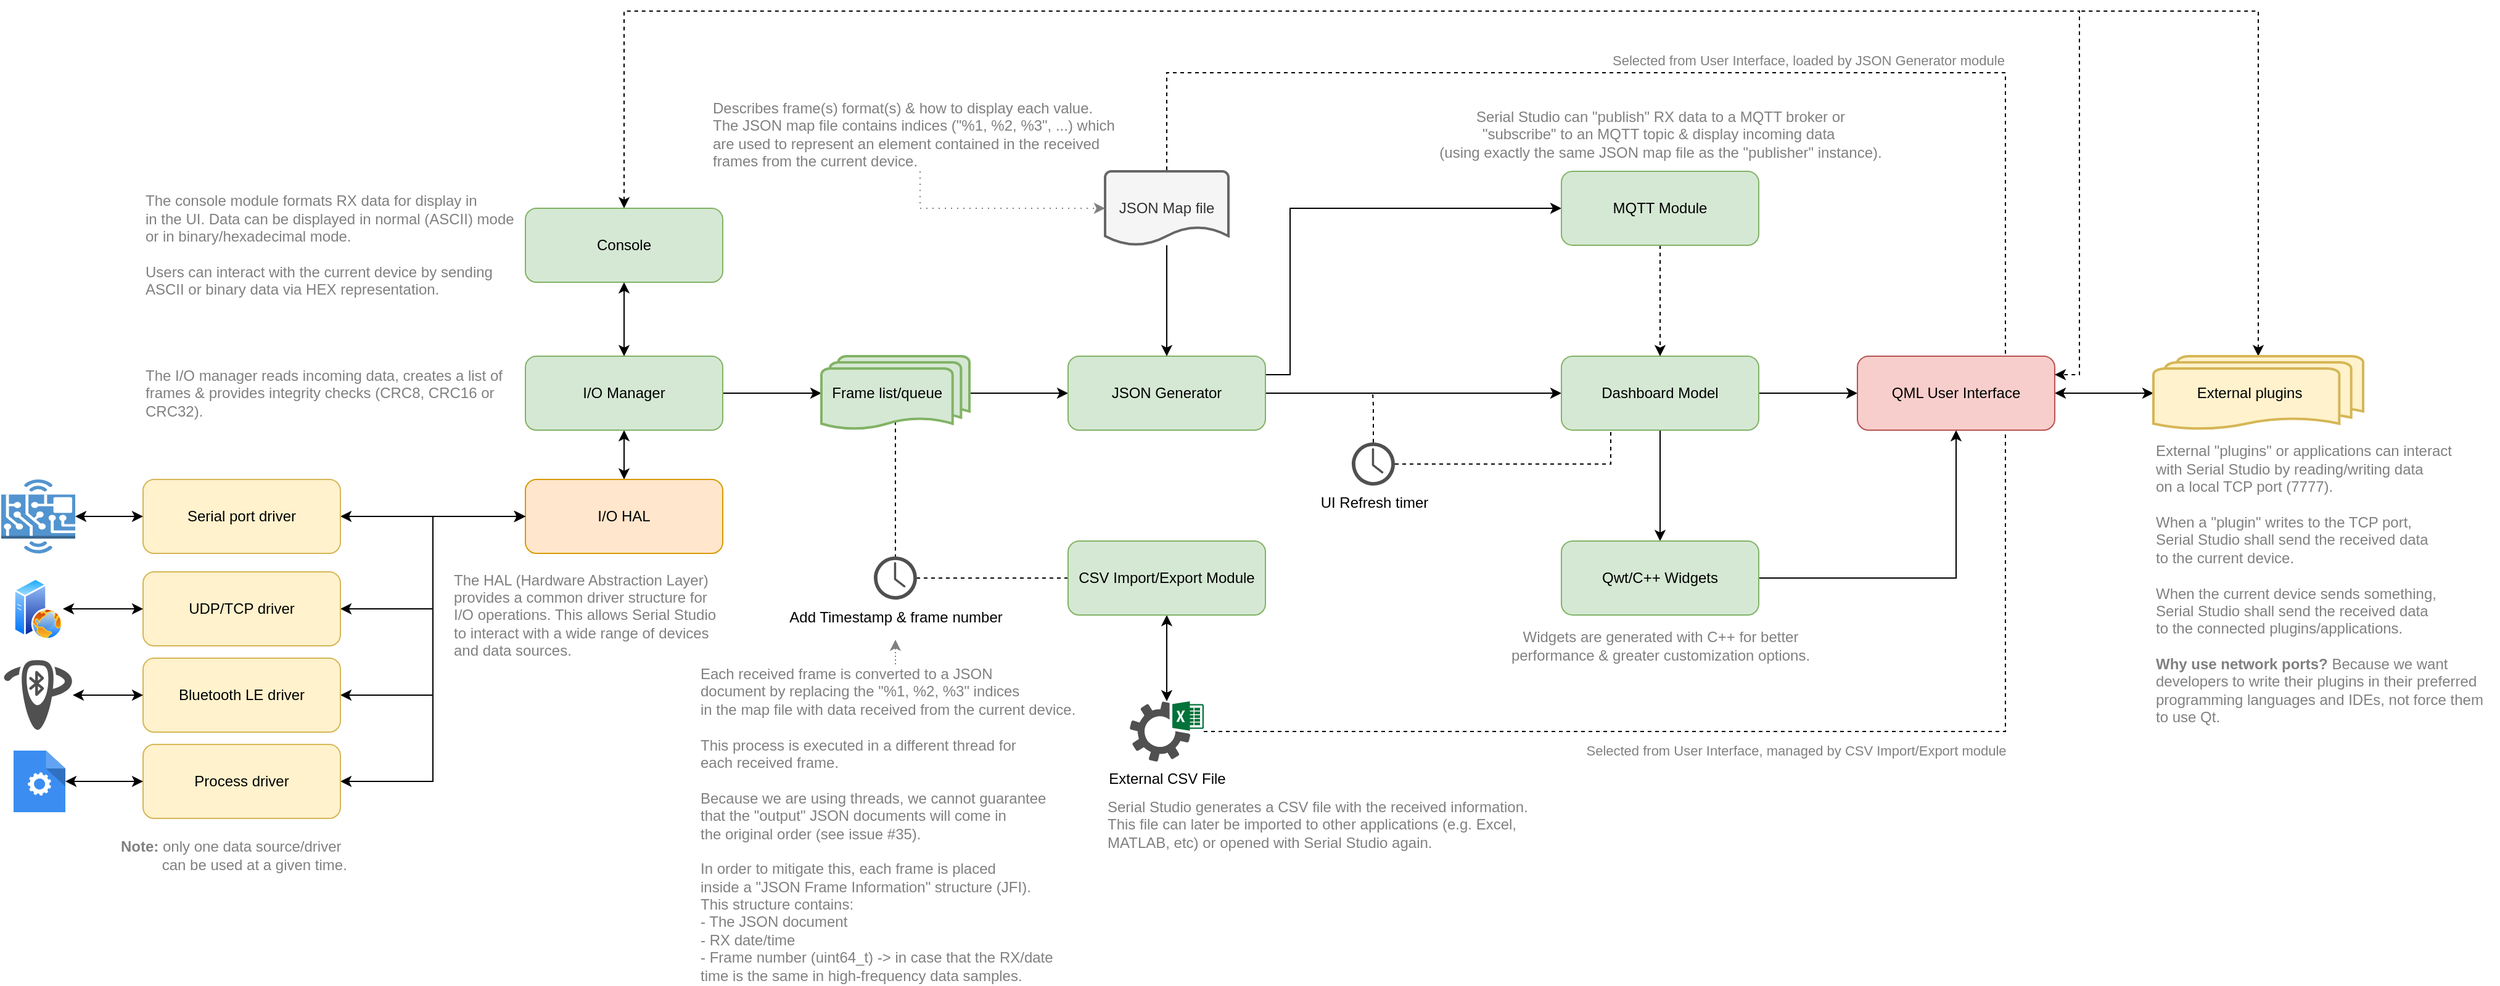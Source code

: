 <mxfile version="16.5.1" type="device"><diagram id="tiPRVdgSWE0wsroL0zit" name="Page-1"><mxGraphModel dx="3455" dy="2718" grid="1" gridSize="10" guides="1" tooltips="1" connect="1" arrows="1" fold="1" page="1" pageScale="1" pageWidth="850" pageHeight="1100" math="0" shadow="0"><root><mxCell id="0"/><mxCell id="1" parent="0"/><mxCell id="qFKFWy_K2IXLb1zbguNS-10" style="edgeStyle=orthogonalEdgeStyle;rounded=0;orthogonalLoop=1;jettySize=auto;html=1;exitX=1;exitY=0.5;exitDx=0;exitDy=0;entryX=0;entryY=0.5;entryDx=0;entryDy=0;entryPerimeter=0;" parent="1" source="qFKFWy_K2IXLb1zbguNS-3" target="qFKFWy_K2IXLb1zbguNS-9" edge="1"><mxGeometry relative="1" as="geometry"/></mxCell><mxCell id="lEAEv5EHsdGdw7yHSiTS-6" style="edgeStyle=orthogonalEdgeStyle;rounded=0;orthogonalLoop=1;jettySize=auto;html=1;exitX=0.5;exitY=1;exitDx=0;exitDy=0;entryX=0.5;entryY=0;entryDx=0;entryDy=0;startArrow=classic;startFill=1;" edge="1" parent="1" source="qFKFWy_K2IXLb1zbguNS-3" target="lEAEv5EHsdGdw7yHSiTS-5"><mxGeometry relative="1" as="geometry"/></mxCell><mxCell id="qFKFWy_K2IXLb1zbguNS-3" value="I/O Manager" style="rounded=1;whiteSpace=wrap;html=1;fillColor=#d5e8d4;strokeColor=#82b366;" parent="1" vertex="1"><mxGeometry x="120" y="210" width="160" height="60" as="geometry"/></mxCell><mxCell id="qFKFWy_K2IXLb1zbguNS-12" style="edgeStyle=orthogonalEdgeStyle;rounded=0;orthogonalLoop=1;jettySize=auto;html=1;exitX=1;exitY=0.5;exitDx=0;exitDy=0;exitPerimeter=0;entryX=0;entryY=0.5;entryDx=0;entryDy=0;" parent="1" source="qFKFWy_K2IXLb1zbguNS-9" target="qFKFWy_K2IXLb1zbguNS-11" edge="1"><mxGeometry relative="1" as="geometry"/></mxCell><mxCell id="qFKFWy_K2IXLb1zbguNS-15" style="edgeStyle=orthogonalEdgeStyle;rounded=0;orthogonalLoop=1;jettySize=auto;html=1;exitX=0.5;exitY=0.88;exitDx=0;exitDy=0;exitPerimeter=0;endArrow=none;endFill=0;dashed=1;" parent="1" source="qFKFWy_K2IXLb1zbguNS-9" target="qFKFWy_K2IXLb1zbguNS-13" edge="1"><mxGeometry relative="1" as="geometry"/></mxCell><mxCell id="qFKFWy_K2IXLb1zbguNS-9" value="&amp;nbsp; Frame list/queue" style="strokeWidth=2;html=1;shape=mxgraph.flowchart.multi-document;whiteSpace=wrap;align=left;fillColor=#d5e8d4;strokeColor=#82b366;" parent="1" vertex="1"><mxGeometry x="360" y="210" width="120" height="60" as="geometry"/></mxCell><mxCell id="qFKFWy_K2IXLb1zbguNS-24" style="edgeStyle=orthogonalEdgeStyle;rounded=0;orthogonalLoop=1;jettySize=auto;html=1;exitX=1;exitY=0.5;exitDx=0;exitDy=0;entryX=0;entryY=0.5;entryDx=0;entryDy=0;startArrow=none;startFill=0;endArrow=classic;endFill=1;" parent="1" source="qFKFWy_K2IXLb1zbguNS-11" target="qFKFWy_K2IXLb1zbguNS-23" edge="1"><mxGeometry relative="1" as="geometry"/></mxCell><mxCell id="Y62L5RUZg1EChcdcrzbo-2" style="edgeStyle=orthogonalEdgeStyle;rounded=0;orthogonalLoop=1;jettySize=auto;html=1;exitX=1;exitY=0.25;exitDx=0;exitDy=0;entryX=0;entryY=0.5;entryDx=0;entryDy=0;" parent="1" source="qFKFWy_K2IXLb1zbguNS-11" target="oEabg2uWV4zz5wmzVeoZ-22" edge="1"><mxGeometry relative="1" as="geometry"><Array as="points"><mxPoint x="740" y="225"/><mxPoint x="740" y="90"/></Array></mxGeometry></mxCell><mxCell id="qFKFWy_K2IXLb1zbguNS-11" value="JSON Generator" style="rounded=1;whiteSpace=wrap;html=1;fillColor=#d5e8d4;strokeColor=#82b366;" parent="1" vertex="1"><mxGeometry x="560" y="210" width="160" height="60" as="geometry"/></mxCell><mxCell id="qFKFWy_K2IXLb1zbguNS-13" value="Add Timestamp &amp;amp; frame number" style="pointerEvents=1;shadow=0;dashed=0;html=1;strokeColor=none;fillColor=#505050;labelPosition=center;verticalLabelPosition=bottom;verticalAlign=top;outlineConnect=0;align=center;shape=mxgraph.office.concepts.clock;" parent="1" vertex="1"><mxGeometry x="402.5" y="372.5" width="35" height="35" as="geometry"/></mxCell><mxCell id="qFKFWy_K2IXLb1zbguNS-16" style="edgeStyle=orthogonalEdgeStyle;rounded=0;orthogonalLoop=1;jettySize=auto;html=1;exitX=0;exitY=0.5;exitDx=0;exitDy=0;endArrow=none;endFill=0;dashed=1;" parent="1" source="qFKFWy_K2IXLb1zbguNS-14" target="qFKFWy_K2IXLb1zbguNS-13" edge="1"><mxGeometry relative="1" as="geometry"/></mxCell><mxCell id="qFKFWy_K2IXLb1zbguNS-18" style="edgeStyle=orthogonalEdgeStyle;rounded=0;orthogonalLoop=1;jettySize=auto;html=1;exitX=0.5;exitY=1;exitDx=0;exitDy=0;startArrow=classic;startFill=1;" parent="1" source="qFKFWy_K2IXLb1zbguNS-14" target="qFKFWy_K2IXLb1zbguNS-17" edge="1"><mxGeometry relative="1" as="geometry"/></mxCell><mxCell id="qFKFWy_K2IXLb1zbguNS-14" value="CSV Import/Export Module" style="rounded=1;whiteSpace=wrap;html=1;fillColor=#d5e8d4;strokeColor=#82b366;" parent="1" vertex="1"><mxGeometry x="560" y="360" width="160" height="60" as="geometry"/></mxCell><mxCell id="qFKFWy_K2IXLb1zbguNS-39" value="" style="edgeStyle=orthogonalEdgeStyle;rounded=0;orthogonalLoop=1;jettySize=auto;html=1;dashed=1;startArrow=none;startFill=0;endArrow=none;endFill=0;entryX=0.75;entryY=1;entryDx=0;entryDy=0;" parent="1" source="qFKFWy_K2IXLb1zbguNS-17" target="qFKFWy_K2IXLb1zbguNS-29" edge="1"><mxGeometry relative="1" as="geometry"><mxPoint x="720" y="514.5" as="targetPoint"/></mxGeometry></mxCell><mxCell id="qFKFWy_K2IXLb1zbguNS-17" value="External CSV File" style="pointerEvents=1;shadow=0;dashed=0;html=1;strokeColor=none;fillColor=#505050;labelPosition=center;verticalLabelPosition=bottom;verticalAlign=top;outlineConnect=0;align=center;shape=mxgraph.office.services.excel_services;" parent="1" vertex="1"><mxGeometry x="610" y="490" width="60" height="49" as="geometry"/></mxCell><mxCell id="qFKFWy_K2IXLb1zbguNS-22" value="" style="edgeStyle=orthogonalEdgeStyle;rounded=0;orthogonalLoop=1;jettySize=auto;html=1;startArrow=none;startFill=0;endArrow=classic;endFill=1;" parent="1" source="qFKFWy_K2IXLb1zbguNS-21" target="qFKFWy_K2IXLb1zbguNS-11" edge="1"><mxGeometry relative="1" as="geometry"/></mxCell><mxCell id="qFKFWy_K2IXLb1zbguNS-21" value="JSON Map file" style="strokeWidth=2;html=1;shape=mxgraph.flowchart.document2;whiteSpace=wrap;size=0.25;fillColor=#f5f5f5;strokeColor=#666666;fontColor=#333333;" parent="1" vertex="1"><mxGeometry x="590" y="60" width="100" height="60" as="geometry"/></mxCell><mxCell id="qFKFWy_K2IXLb1zbguNS-28" style="edgeStyle=orthogonalEdgeStyle;rounded=0;orthogonalLoop=1;jettySize=auto;html=1;exitX=0.5;exitY=1;exitDx=0;exitDy=0;entryX=0.5;entryY=0;entryDx=0;entryDy=0;startArrow=none;startFill=0;endArrow=classic;endFill=1;" parent="1" source="qFKFWy_K2IXLb1zbguNS-23" target="qFKFWy_K2IXLb1zbguNS-26" edge="1"><mxGeometry relative="1" as="geometry"/></mxCell><mxCell id="qFKFWy_K2IXLb1zbguNS-30" style="edgeStyle=orthogonalEdgeStyle;rounded=0;orthogonalLoop=1;jettySize=auto;html=1;exitX=1;exitY=0.5;exitDx=0;exitDy=0;entryX=0;entryY=0.5;entryDx=0;entryDy=0;startArrow=none;startFill=0;endArrow=classic;endFill=1;" parent="1" source="qFKFWy_K2IXLb1zbguNS-23" target="qFKFWy_K2IXLb1zbguNS-29" edge="1"><mxGeometry relative="1" as="geometry"/></mxCell><mxCell id="qFKFWy_K2IXLb1zbguNS-23" value="Dashboard Model" style="rounded=1;whiteSpace=wrap;html=1;fillColor=#d5e8d4;strokeColor=#82b366;" parent="1" vertex="1"><mxGeometry x="960" y="210" width="160" height="60" as="geometry"/></mxCell><mxCell id="qFKFWy_K2IXLb1zbguNS-32" style="edgeStyle=orthogonalEdgeStyle;rounded=0;orthogonalLoop=1;jettySize=auto;html=1;exitX=1;exitY=0.5;exitDx=0;exitDy=0;entryX=0.5;entryY=1;entryDx=0;entryDy=0;startArrow=none;startFill=0;endArrow=classic;endFill=1;" parent="1" source="qFKFWy_K2IXLb1zbguNS-26" target="qFKFWy_K2IXLb1zbguNS-29" edge="1"><mxGeometry relative="1" as="geometry"/></mxCell><mxCell id="qFKFWy_K2IXLb1zbguNS-26" value="Qwt/C++ Widgets" style="rounded=1;whiteSpace=wrap;html=1;fillColor=#d5e8d4;strokeColor=#82b366;" parent="1" vertex="1"><mxGeometry x="960" y="360" width="160" height="60" as="geometry"/></mxCell><mxCell id="qFKFWy_K2IXLb1zbguNS-34" style="edgeStyle=orthogonalEdgeStyle;rounded=0;orthogonalLoop=1;jettySize=auto;html=1;exitX=1;exitY=0.5;exitDx=0;exitDy=0;entryX=0;entryY=0.5;entryDx=0;entryDy=0;entryPerimeter=0;startArrow=classic;startFill=1;endArrow=classic;endFill=1;" parent="1" source="qFKFWy_K2IXLb1zbguNS-29" target="qFKFWy_K2IXLb1zbguNS-33" edge="1"><mxGeometry relative="1" as="geometry"/></mxCell><mxCell id="qFKFWy_K2IXLb1zbguNS-36" style="edgeStyle=orthogonalEdgeStyle;rounded=0;orthogonalLoop=1;jettySize=auto;html=1;exitX=0.5;exitY=0;exitDx=0;exitDy=0;entryX=0.5;entryY=0;entryDx=0;entryDy=0;entryPerimeter=0;startArrow=none;startFill=0;endArrow=none;endFill=0;dashed=1;" parent="1" source="qFKFWy_K2IXLb1zbguNS-29" target="qFKFWy_K2IXLb1zbguNS-21" edge="1"><mxGeometry relative="1" as="geometry"><Array as="points"><mxPoint x="1320" y="210"/><mxPoint x="1320" y="-20"/><mxPoint x="640" y="-20"/></Array></mxGeometry></mxCell><mxCell id="qFKFWy_K2IXLb1zbguNS-48" value="Selected from User Interface, loaded by JSON Generator module" style="edgeLabel;html=1;align=center;verticalAlign=middle;resizable=0;points=[];fontColor=#808080;" parent="qFKFWy_K2IXLb1zbguNS-36" vertex="1" connectable="0"><mxGeometry x="-0.171" y="1" relative="1" as="geometry"><mxPoint x="-3" y="-11" as="offset"/></mxGeometry></mxCell><mxCell id="qFKFWy_K2IXLb1zbguNS-29" value="QML User Interface" style="rounded=1;whiteSpace=wrap;html=1;fillColor=#f8cecc;strokeColor=#b85450;" parent="1" vertex="1"><mxGeometry x="1200" y="210" width="160" height="60" as="geometry"/></mxCell><mxCell id="oEabg2uWV4zz5wmzVeoZ-32" style="edgeStyle=orthogonalEdgeStyle;rounded=0;orthogonalLoop=1;jettySize=auto;html=1;exitX=0.5;exitY=0;exitDx=0;exitDy=0;exitPerimeter=0;dashed=1;fontColor=#808080;startArrow=classic;startFill=1;endArrow=none;endFill=0;" parent="1" source="qFKFWy_K2IXLb1zbguNS-33" edge="1"><mxGeometry relative="1" as="geometry"><mxPoint x="1380" y="-70" as="targetPoint"/><Array as="points"><mxPoint x="1525" y="-70"/></Array></mxGeometry></mxCell><mxCell id="qFKFWy_K2IXLb1zbguNS-33" value="&amp;nbsp; &amp;nbsp; &amp;nbsp; &amp;nbsp; &amp;nbsp; External plugins" style="strokeWidth=2;html=1;shape=mxgraph.flowchart.multi-document;whiteSpace=wrap;align=left;fillColor=#fff2cc;strokeColor=#d6b656;" parent="1" vertex="1"><mxGeometry x="1440" y="210" width="170" height="60" as="geometry"/></mxCell><mxCell id="oEabg2uWV4zz5wmzVeoZ-30" style="edgeStyle=orthogonalEdgeStyle;rounded=0;orthogonalLoop=1;jettySize=auto;html=1;entryX=0;entryY=0.5;entryDx=0;entryDy=0;entryPerimeter=0;dashed=1;fontColor=#808080;startArrow=none;startFill=0;endArrow=classic;endFill=1;dashPattern=1 4;strokeColor=#808080;" parent="1" source="qFKFWy_K2IXLb1zbguNS-43" target="qFKFWy_K2IXLb1zbguNS-21" edge="1"><mxGeometry relative="1" as="geometry"/></mxCell><mxCell id="qFKFWy_K2IXLb1zbguNS-43" value="Describes frame(s) format(s) &amp;amp; how to display each value.&lt;br&gt;&lt;div&gt;The JSON map file contains indices (&quot;%1, %2, %3&quot;, ...) which&lt;/div&gt;&lt;div&gt;are used to represent an element contained in the received&lt;/div&gt;&lt;div&gt;frames from the current device.&lt;/div&gt;" style="text;html=1;align=left;verticalAlign=middle;resizable=0;points=[];autosize=1;fontColor=#808080;" parent="1" vertex="1"><mxGeometry x="270" width="340" height="60" as="geometry"/></mxCell><mxCell id="qFKFWy_K2IXLb1zbguNS-49" value="Selected from User Interface, managed by CSV Import/Export module" style="edgeLabel;html=1;align=center;verticalAlign=middle;resizable=0;points=[];fontColor=#808080;" parent="1" vertex="1" connectable="0"><mxGeometry x="1150.004" y="529.999" as="geometry"/></mxCell><mxCell id="oEabg2uWV4zz5wmzVeoZ-13" value="" style="edgeStyle=orthogonalEdgeStyle;rounded=0;orthogonalLoop=1;jettySize=auto;html=1;startArrow=none;startFill=0;dashed=1;endArrow=none;endFill=0;" parent="1" source="oEabg2uWV4zz5wmzVeoZ-12" edge="1"><mxGeometry relative="1" as="geometry"><mxPoint x="807" y="240" as="targetPoint"/><Array as="points"><mxPoint x="807" y="250"/><mxPoint x="807" y="250"/></Array></mxGeometry></mxCell><mxCell id="oEabg2uWV4zz5wmzVeoZ-15" style="edgeStyle=orthogonalEdgeStyle;rounded=0;orthogonalLoop=1;jettySize=auto;html=1;entryX=0.25;entryY=1;entryDx=0;entryDy=0;dashed=1;startArrow=none;startFill=0;endArrow=none;endFill=0;" parent="1" source="oEabg2uWV4zz5wmzVeoZ-12" target="qFKFWy_K2IXLb1zbguNS-23" edge="1"><mxGeometry relative="1" as="geometry"/></mxCell><mxCell id="oEabg2uWV4zz5wmzVeoZ-12" value="UI Refresh timer" style="pointerEvents=1;shadow=0;dashed=0;html=1;strokeColor=none;fillColor=#505050;labelPosition=center;verticalLabelPosition=bottom;verticalAlign=top;outlineConnect=0;align=center;shape=mxgraph.office.concepts.clock;" parent="1" vertex="1"><mxGeometry x="790" y="280" width="35" height="35" as="geometry"/></mxCell><mxCell id="oEabg2uWV4zz5wmzVeoZ-18" value="&lt;font color=&quot;#808080&quot;&gt;&lt;span&gt;External &quot;plugins&quot; or applications can interact&lt;br&gt;&lt;/span&gt;with Serial Studio by reading/writing data&lt;br&gt;on a local TCP port (7777).&lt;br&gt;&lt;br&gt;When a &quot;plugin&quot; writes to the TCP port,&lt;br&gt;Serial Studio shall send the received data&lt;br&gt;to the current device.&lt;br&gt;&lt;br&gt;When the current device sends something,&lt;br&gt;Serial Studio shall send the received data&amp;nbsp;&lt;br&gt;to the connected plugins/applications.&lt;br&gt;&lt;b&gt;&lt;br&gt;Why use network ports? &lt;/b&gt;Because we want&amp;nbsp;&lt;br&gt;developers to write their plugins in their&amp;nbsp;preferred&lt;br&gt;programming languages and IDEs, not force them&lt;br&gt;to use Qt.&lt;br&gt;&lt;/font&gt;" style="text;html=1;align=left;verticalAlign=middle;resizable=0;points=[];autosize=1;strokeColor=none;fillColor=none;" parent="1" vertex="1"><mxGeometry x="1440" y="280" width="280" height="230" as="geometry"/></mxCell><mxCell id="oEabg2uWV4zz5wmzVeoZ-20" value="" style="edgeStyle=orthogonalEdgeStyle;rounded=0;orthogonalLoop=1;jettySize=auto;html=1;dashed=1;fontColor=#808080;startArrow=none;startFill=0;endArrow=classic;endFill=1;strokeColor=#808080;dashPattern=1 2;" parent="1" source="oEabg2uWV4zz5wmzVeoZ-19" edge="1"><mxGeometry relative="1" as="geometry"><mxPoint x="420" y="440" as="targetPoint"/></mxGeometry></mxCell><mxCell id="oEabg2uWV4zz5wmzVeoZ-19" value="&lt;font color=&quot;#808080&quot;&gt;&lt;span&gt;Each received frame is converted to a JSON&lt;br&gt;document by replacing the &quot;%1, %2, %3&quot; indices&lt;br&gt;in the map file with data received from the current device.&lt;br&gt;&lt;br&gt;This process is executed in a different thread for&lt;br&gt;each received frame.&lt;br&gt;&lt;br&gt;Because we are using threads, we cannot guarantee&lt;br&gt;that the &quot;output&quot; JSON documents will come in&amp;nbsp;&lt;br&gt;the original order (see issue #35).&lt;br&gt;&lt;br&gt;In order to mitigate this, each frame is placed&lt;br&gt;inside a &quot;JSON Frame Information&quot; structure (JFI).&lt;br&gt;This structure contains:&lt;br&gt;- The JSON document&lt;br&gt;- RX date/time&lt;br&gt;- Frame number (uint64_t) -&amp;gt; in case that the RX/date&lt;br&gt;time is the same in high-frequency data samples.&lt;br&gt;&lt;/span&gt;&lt;/font&gt;" style="text;html=1;align=left;verticalAlign=middle;resizable=0;points=[];autosize=1;strokeColor=none;fillColor=none;" parent="1" vertex="1"><mxGeometry x="260" y="460" width="320" height="260" as="geometry"/></mxCell><mxCell id="Y62L5RUZg1EChcdcrzbo-4" style="edgeStyle=orthogonalEdgeStyle;rounded=0;orthogonalLoop=1;jettySize=auto;html=1;exitX=0.5;exitY=1;exitDx=0;exitDy=0;entryX=0.5;entryY=0;entryDx=0;entryDy=0;dashed=1;" parent="1" source="oEabg2uWV4zz5wmzVeoZ-22" target="qFKFWy_K2IXLb1zbguNS-23" edge="1"><mxGeometry relative="1" as="geometry"/></mxCell><mxCell id="oEabg2uWV4zz5wmzVeoZ-22" value="MQTT Module" style="rounded=1;whiteSpace=wrap;html=1;fillColor=#d5e8d4;strokeColor=#82b366;" parent="1" vertex="1"><mxGeometry x="960" y="60" width="160" height="60" as="geometry"/></mxCell><mxCell id="oEabg2uWV4zz5wmzVeoZ-24" value="&lt;div&gt;Serial Studio can &quot;publish&quot; RX data to a MQTT broker or&lt;/div&gt;&lt;div&gt;&quot;subscribe&quot; to an MQTT topic &amp;amp; display incoming data&amp;nbsp;&lt;/div&gt;&lt;div&gt;(using exactly the same JSON map file as the &quot;publisher&quot; instance).&lt;/div&gt;" style="text;html=1;align=center;verticalAlign=middle;resizable=0;points=[];autosize=1;strokeColor=none;fillColor=none;fontColor=#808080;" parent="1" vertex="1"><mxGeometry x="855" y="5" width="370" height="50" as="geometry"/></mxCell><mxCell id="oEabg2uWV4zz5wmzVeoZ-25" value="&lt;font color=&quot;#808080&quot;&gt;&lt;span&gt;Serial Studio generates a CSV file with the received information.&lt;br&gt;This file can later be imported to other applications (e.g. Excel,&lt;br&gt;MATLAB, etc) or opened with Serial Studio again.&lt;br&gt;&lt;/span&gt;&lt;/font&gt;" style="text;html=1;align=left;verticalAlign=middle;resizable=0;points=[];autosize=1;strokeColor=none;fillColor=none;" parent="1" vertex="1"><mxGeometry x="590" y="565" width="360" height="50" as="geometry"/></mxCell><mxCell id="oEabg2uWV4zz5wmzVeoZ-26" value="&lt;font color=&quot;#808080&quot;&gt;&lt;span&gt;The I/O manager reads incoming data, creates a list of&lt;br&gt;frames &amp;amp; provides integrity checks (CRC8, CRC16 or &lt;br&gt;CRC32).&lt;br&gt;&lt;/span&gt;&lt;/font&gt;" style="text;html=1;align=left;verticalAlign=middle;resizable=0;points=[];autosize=1;strokeColor=none;fillColor=none;" parent="1" vertex="1"><mxGeometry x="-190" y="215" width="300" height="50" as="geometry"/></mxCell><mxCell id="oEabg2uWV4zz5wmzVeoZ-28" style="edgeStyle=orthogonalEdgeStyle;rounded=0;orthogonalLoop=1;jettySize=auto;html=1;exitX=0.5;exitY=1;exitDx=0;exitDy=0;entryX=0.5;entryY=0;entryDx=0;entryDy=0;fontColor=#808080;startArrow=classic;startFill=1;endArrow=classic;endFill=1;" parent="1" source="oEabg2uWV4zz5wmzVeoZ-27" target="qFKFWy_K2IXLb1zbguNS-3" edge="1"><mxGeometry relative="1" as="geometry"/></mxCell><mxCell id="oEabg2uWV4zz5wmzVeoZ-29" style="edgeStyle=orthogonalEdgeStyle;rounded=0;orthogonalLoop=1;jettySize=auto;html=1;exitX=0.5;exitY=0;exitDx=0;exitDy=0;entryX=1;entryY=0.25;entryDx=0;entryDy=0;fontColor=#808080;startArrow=classic;startFill=1;endArrow=classic;endFill=1;dashed=1;" parent="1" source="oEabg2uWV4zz5wmzVeoZ-27" target="qFKFWy_K2IXLb1zbguNS-29" edge="1"><mxGeometry relative="1" as="geometry"><Array as="points"><mxPoint x="200" y="-70"/><mxPoint x="1380" y="-70"/><mxPoint x="1380" y="225"/></Array></mxGeometry></mxCell><mxCell id="oEabg2uWV4zz5wmzVeoZ-27" value="Console" style="rounded=1;whiteSpace=wrap;html=1;fillColor=#d5e8d4;strokeColor=#82b366;" parent="1" vertex="1"><mxGeometry x="120" y="90" width="160" height="60" as="geometry"/></mxCell><mxCell id="oEabg2uWV4zz5wmzVeoZ-31" value="&lt;font color=&quot;#808080&quot;&gt;&lt;span&gt;The console module formats RX data for display in&lt;br&gt;in the UI. Data can be displayed in normal (ASCII) mode&lt;br&gt;or in binary/hexadecimal mode.&lt;br&gt;&lt;br&gt;Users can interact with the current device by sending&lt;br&gt;ASCII or binary data via HEX representation.&lt;br&gt;&lt;/span&gt;&lt;/font&gt;" style="text;html=1;align=left;verticalAlign=middle;resizable=0;points=[];autosize=1;strokeColor=none;fillColor=none;" parent="1" vertex="1"><mxGeometry x="-190" y="75" width="310" height="90" as="geometry"/></mxCell><mxCell id="Y62L5RUZg1EChcdcrzbo-3" value="&lt;div&gt;Widgets are generated with C++ for better&lt;/div&gt;&lt;div&gt;performance &amp;amp; greater customization options.&lt;/div&gt;" style="text;html=1;align=center;verticalAlign=middle;resizable=0;points=[];autosize=1;strokeColor=none;fillColor=none;fontColor=#808080;" parent="1" vertex="1"><mxGeometry x="910" y="430" width="260" height="30" as="geometry"/></mxCell><mxCell id="lEAEv5EHsdGdw7yHSiTS-5" value="I/O HAL" style="rounded=1;whiteSpace=wrap;html=1;fillColor=#ffe6cc;strokeColor=#d79b00;" vertex="1" parent="1"><mxGeometry x="120" y="310" width="160" height="60" as="geometry"/></mxCell><mxCell id="lEAEv5EHsdGdw7yHSiTS-14" style="edgeStyle=orthogonalEdgeStyle;rounded=0;orthogonalLoop=1;jettySize=auto;html=1;exitX=1;exitY=0.5;exitDx=0;exitDy=0;entryX=0;entryY=0.5;entryDx=0;entryDy=0;startArrow=classic;startFill=1;" edge="1" parent="1" source="lEAEv5EHsdGdw7yHSiTS-7" target="lEAEv5EHsdGdw7yHSiTS-5"><mxGeometry relative="1" as="geometry"/></mxCell><mxCell id="lEAEv5EHsdGdw7yHSiTS-7" value="Serial port driver" style="rounded=1;whiteSpace=wrap;html=1;fillColor=#fff2cc;strokeColor=#d6b656;" vertex="1" parent="1"><mxGeometry x="-190" y="310" width="160" height="60" as="geometry"/></mxCell><mxCell id="lEAEv5EHsdGdw7yHSiTS-15" style="edgeStyle=orthogonalEdgeStyle;rounded=0;orthogonalLoop=1;jettySize=auto;html=1;exitX=1;exitY=0.5;exitDx=0;exitDy=0;entryX=0;entryY=0.5;entryDx=0;entryDy=0;startArrow=classic;startFill=1;" edge="1" parent="1" source="lEAEv5EHsdGdw7yHSiTS-8" target="lEAEv5EHsdGdw7yHSiTS-5"><mxGeometry relative="1" as="geometry"/></mxCell><mxCell id="lEAEv5EHsdGdw7yHSiTS-8" value="UDP/TCP driver" style="rounded=1;whiteSpace=wrap;html=1;fillColor=#fff2cc;strokeColor=#d6b656;" vertex="1" parent="1"><mxGeometry x="-190" y="385" width="160" height="60" as="geometry"/></mxCell><mxCell id="lEAEv5EHsdGdw7yHSiTS-16" style="edgeStyle=orthogonalEdgeStyle;rounded=0;orthogonalLoop=1;jettySize=auto;html=1;exitX=1;exitY=0.5;exitDx=0;exitDy=0;entryX=0;entryY=0.5;entryDx=0;entryDy=0;startArrow=classic;startFill=1;" edge="1" parent="1" source="lEAEv5EHsdGdw7yHSiTS-9" target="lEAEv5EHsdGdw7yHSiTS-5"><mxGeometry relative="1" as="geometry"/></mxCell><mxCell id="lEAEv5EHsdGdw7yHSiTS-9" value="Bluetooth LE driver" style="rounded=1;whiteSpace=wrap;html=1;fillColor=#fff2cc;strokeColor=#d6b656;" vertex="1" parent="1"><mxGeometry x="-190" y="455" width="160" height="60" as="geometry"/></mxCell><mxCell id="lEAEv5EHsdGdw7yHSiTS-17" style="edgeStyle=orthogonalEdgeStyle;rounded=0;orthogonalLoop=1;jettySize=auto;html=1;exitX=1;exitY=0.5;exitDx=0;exitDy=0;entryX=0;entryY=0.5;entryDx=0;entryDy=0;startArrow=classic;startFill=1;" edge="1" parent="1" source="lEAEv5EHsdGdw7yHSiTS-10" target="lEAEv5EHsdGdw7yHSiTS-5"><mxGeometry relative="1" as="geometry"/></mxCell><mxCell id="lEAEv5EHsdGdw7yHSiTS-10" value="Process driver" style="rounded=1;whiteSpace=wrap;html=1;fillColor=#fff2cc;strokeColor=#d6b656;" vertex="1" parent="1"><mxGeometry x="-190" y="525" width="160" height="60" as="geometry"/></mxCell><mxCell id="lEAEv5EHsdGdw7yHSiTS-18" value="&lt;font color=&quot;#808080&quot;&gt;&lt;span&gt;The HAL (Hardware Abstraction Layer)&lt;br&gt;provides a common driver structure for&lt;br&gt;I/O operations. This allows Serial Studio&lt;br&gt;to interact with a wide range of devices&lt;br&gt;and data sources.&lt;br&gt;&lt;/span&gt;&lt;/font&gt;" style="text;html=1;align=left;verticalAlign=middle;resizable=0;points=[];autosize=1;strokeColor=none;fillColor=none;" vertex="1" parent="1"><mxGeometry x="60" y="380" width="230" height="80" as="geometry"/></mxCell><mxCell id="lEAEv5EHsdGdw7yHSiTS-22" value="" style="edgeStyle=orthogonalEdgeStyle;rounded=0;orthogonalLoop=1;jettySize=auto;html=1;startArrow=classic;startFill=1;" edge="1" parent="1" source="lEAEv5EHsdGdw7yHSiTS-21" target="lEAEv5EHsdGdw7yHSiTS-8"><mxGeometry relative="1" as="geometry"/></mxCell><mxCell id="lEAEv5EHsdGdw7yHSiTS-21" value="" style="aspect=fixed;perimeter=ellipsePerimeter;html=1;align=center;shadow=0;dashed=0;spacingTop=3;image;image=img/lib/active_directory/web_server.svg;" vertex="1" parent="1"><mxGeometry x="-295" y="390" width="40" height="50" as="geometry"/></mxCell><mxCell id="lEAEv5EHsdGdw7yHSiTS-24" value="" style="edgeStyle=orthogonalEdgeStyle;rounded=0;orthogonalLoop=1;jettySize=auto;html=1;startArrow=classic;startFill=1;" edge="1" parent="1" source="lEAEv5EHsdGdw7yHSiTS-23" target="lEAEv5EHsdGdw7yHSiTS-9"><mxGeometry relative="1" as="geometry"/></mxCell><mxCell id="lEAEv5EHsdGdw7yHSiTS-23" value="" style="sketch=0;pointerEvents=1;shadow=0;dashed=0;html=1;strokeColor=none;fillColor=#505050;labelPosition=center;verticalLabelPosition=bottom;verticalAlign=top;outlineConnect=0;align=center;shape=mxgraph.office.devices.bluetooth;" vertex="1" parent="1"><mxGeometry x="-303" y="456.5" width="56" height="57" as="geometry"/></mxCell><mxCell id="lEAEv5EHsdGdw7yHSiTS-26" value="" style="edgeStyle=orthogonalEdgeStyle;rounded=0;orthogonalLoop=1;jettySize=auto;html=1;startArrow=classic;startFill=1;" edge="1" parent="1" source="lEAEv5EHsdGdw7yHSiTS-25" target="lEAEv5EHsdGdw7yHSiTS-10"><mxGeometry relative="1" as="geometry"/></mxCell><mxCell id="lEAEv5EHsdGdw7yHSiTS-25" value="" style="sketch=0;html=1;aspect=fixed;strokeColor=none;shadow=0;align=center;verticalAlign=top;fillColor=#3B8DF1;shape=mxgraph.gcp2.process" vertex="1" parent="1"><mxGeometry x="-295" y="530" width="42" height="50" as="geometry"/></mxCell><mxCell id="lEAEv5EHsdGdw7yHSiTS-28" value="" style="edgeStyle=orthogonalEdgeStyle;rounded=0;orthogonalLoop=1;jettySize=auto;html=1;startArrow=classic;startFill=1;" edge="1" parent="1" source="lEAEv5EHsdGdw7yHSiTS-27" target="lEAEv5EHsdGdw7yHSiTS-7"><mxGeometry relative="1" as="geometry"/></mxCell><mxCell id="lEAEv5EHsdGdw7yHSiTS-27" value="" style="outlineConnect=0;dashed=0;verticalLabelPosition=bottom;verticalAlign=top;align=center;html=1;shape=mxgraph.aws3.hardware_board;fillColor=#5294CF;gradientColor=none;" vertex="1" parent="1"><mxGeometry x="-305" y="310" width="60" height="60" as="geometry"/></mxCell><mxCell id="lEAEv5EHsdGdw7yHSiTS-29" value="&lt;font color=&quot;#808080&quot;&gt;&lt;b&gt;Note:&lt;/b&gt;&amp;nbsp;only one data source/driver &lt;br&gt;&amp;nbsp; &amp;nbsp; &amp;nbsp; &amp;nbsp; &amp;nbsp; can be used at a given time.&lt;br&gt;&lt;/font&gt;" style="text;html=1;align=left;verticalAlign=middle;resizable=0;points=[];autosize=1;strokeColor=none;fillColor=none;" vertex="1" parent="1"><mxGeometry x="-210" y="600" width="200" height="30" as="geometry"/></mxCell></root></mxGraphModel></diagram></mxfile>